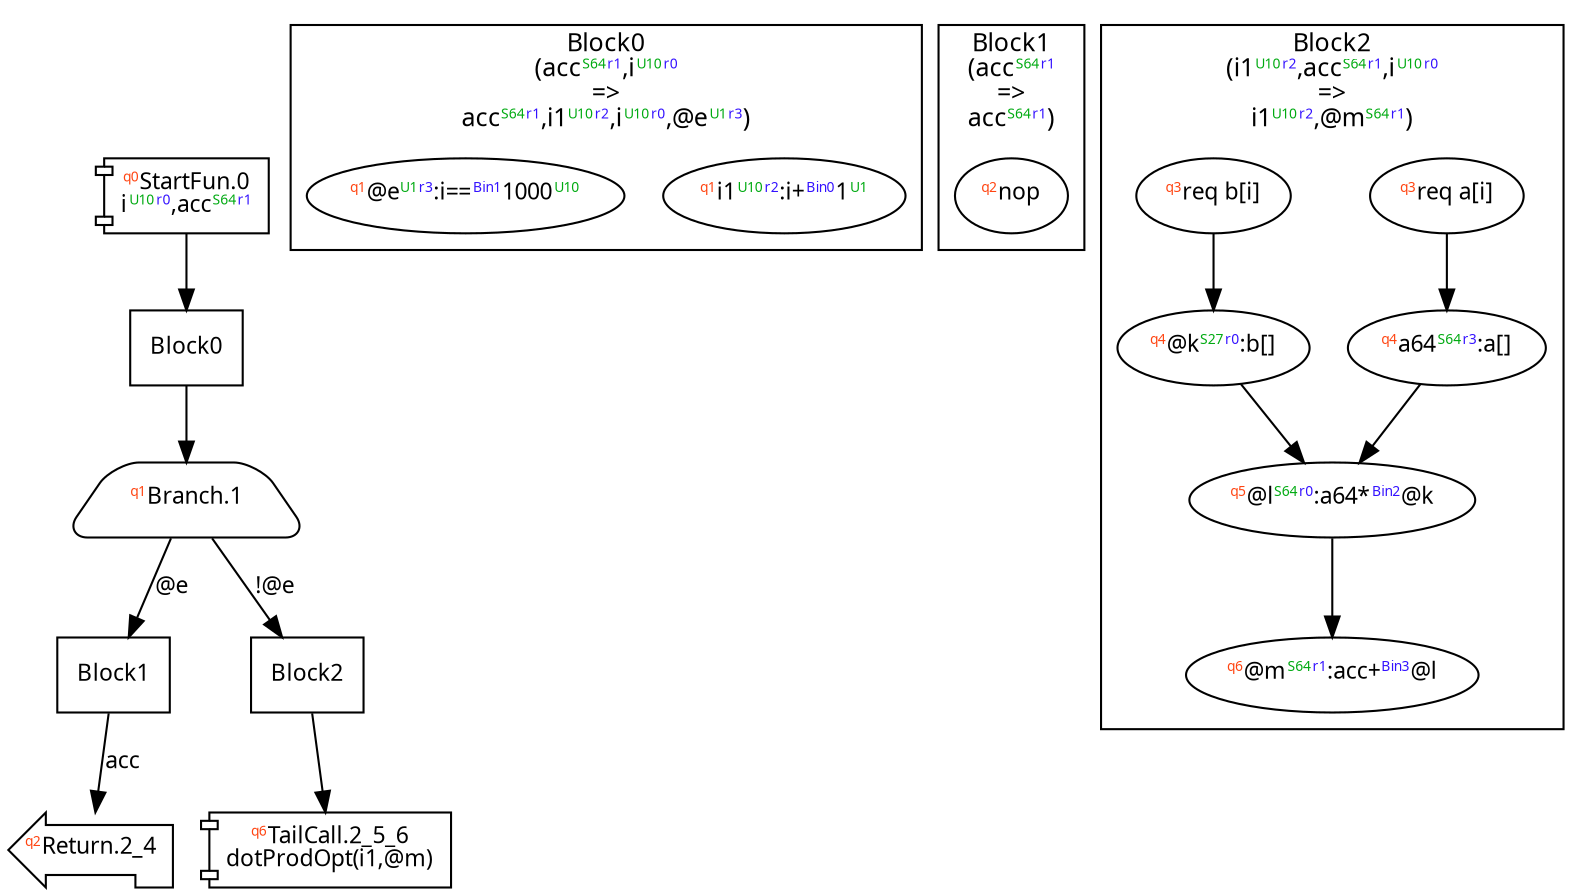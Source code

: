 digraph Program_ {
  graph [fontname = "Monaco", fontsize = 12, ranksep = 0.5];
  node [shape = box, fontname = "Monaco", fontsize = 11; colorscheme = pastel19];
  edge [fontname = "Monaco", fontsize = 11; colorscheme = pastel19];
  Jump0[label = <<font color="#ff4411" point-size="8"><sup>q0</sup></font>StartFun.0<br/>i<font color="#00aa11" point-size="8"><sup>U10</sup></font><font color="#3311ff" point-size="8"><sup>r0</sup></font>,acc<font color="#00aa11" point-size="8"><sup>S64</sup></font><font color="#3311ff" point-size="8"><sup>r1</sup></font>>; shape = component];
  Jump0 -> Block0;
  Jump1[
    label = <<font color="#ff4411" point-size="8"><sup>q1</sup></font>Branch.1>;
    shape = trapezium; style = rounded;
  ];
  Block0 -> Jump1;
  Jump1 -> Block1 [label=<@e>];
  Jump1 -> Block2 [label=<!@e>];
  Jump2_4[label = <<font color="#ff4411" point-size="8"><sup>q2</sup></font>Return.2_4>; shape = lpromoter];
  Block1 -> Jump2_4 [label=<acc>];
  Jump2_5_6[label = <<font color="#ff4411" point-size="8"><sup>q6</sup></font>TailCall.2_5_6<br/>dotProdOpt(i1,@m)>; shape = component];
  Block2 -> Jump2_5_6;
  Block0 [label = "Block0"];
  Block1 [label = "Block1"];
  Block2 [label = "Block2"];
  subgraph cluster_dfg_Block0 {
    node [shape = oval];
    label = <Block0<br/>(acc<font color="#00aa11" point-size="8"><sup>S64</sup></font><font color="#3311ff" point-size="8"><sup>r1</sup></font>,i<font color="#00aa11" point-size="8"><sup>U10</sup></font><font color="#3311ff" point-size="8"><sup>r0</sup></font><br/>=&gt;<br/>acc<font color="#00aa11" point-size="8"><sup>S64</sup></font><font color="#3311ff" point-size="8"><sup>r1</sup></font>,i1<font color="#00aa11" point-size="8"><sup>U10</sup></font><font color="#3311ff" point-size="8"><sup>r2</sup></font>,i<font color="#00aa11" point-size="8"><sup>U10</sup></font><font color="#3311ff" point-size="8"><sup>r0</sup></font>,@e<font color="#00aa11" point-size="8"><sup>U1</sup></font><font color="#3311ff" point-size="8"><sup>r3</sup></font>)>;
    1 [label=<<font color="#ff4411" point-size="8"><sup>q1</sup></font>i1<font color="#00aa11" point-size="8"><sup>U10</sup></font><font color="#3311ff" point-size="8"><sup>r2</sup></font>:i+<font color="#3311ff" point-size="8"><sup>Bin0</sup></font>1<font color="#00aa11" point-size="8"><sup>U1</sup></font>>];
    3 [label=<<font color="#ff4411" point-size="8"><sup>q1</sup></font>@e<font color="#00aa11" point-size="8"><sup>U1</sup></font><font color="#3311ff" point-size="8"><sup>r3</sup></font>:i==<font color="#3311ff" point-size="8"><sup>Bin1</sup></font>1000<font color="#00aa11" point-size="8"><sup>U10</sup></font>>];
  }
  subgraph cluster_dfg_Block1 {
    node [shape = oval];
    label = <Block1<br/>(acc<font color="#00aa11" point-size="8"><sup>S64</sup></font><font color="#3311ff" point-size="8"><sup>r1</sup></font><br/>=&gt;<br/>acc<font color="#00aa11" point-size="8"><sup>S64</sup></font><font color="#3311ff" point-size="8"><sup>r1</sup></font>)>;
    4 [label=<<font color="#ff4411" point-size="8"><sup>q2</sup></font>nop>];
  }
  subgraph cluster_dfg_Block2 {
    node [shape = oval];
    label = <Block2<br/>(i1<font color="#00aa11" point-size="8"><sup>U10</sup></font><font color="#3311ff" point-size="8"><sup>r2</sup></font>,acc<font color="#00aa11" point-size="8"><sup>S64</sup></font><font color="#3311ff" point-size="8"><sup>r1</sup></font>,i<font color="#00aa11" point-size="8"><sup>U10</sup></font><font color="#3311ff" point-size="8"><sup>r0</sup></font><br/>=&gt;<br/>i1<font color="#00aa11" point-size="8"><sup>U10</sup></font><font color="#3311ff" point-size="8"><sup>r2</sup></font>,@m<font color="#00aa11" point-size="8"><sup>S64</sup></font><font color="#3311ff" point-size="8"><sup>r1</sup></font>)>;
    5 [label=<<font color="#ff4411" point-size="8"><sup>q3</sup></font>req a[i&#93;>];
    10 [label=<<font color="#ff4411" point-size="8"><sup>q6</sup></font>@m<font color="#00aa11" point-size="8"><sup>S64</sup></font><font color="#3311ff" point-size="8"><sup>r1</sup></font>:acc+<font color="#3311ff" point-size="8"><sup>Bin3</sup></font>@l>];
    6 [label=<<font color="#ff4411" point-size="8"><sup>q4</sup></font>a64<font color="#00aa11" point-size="8"><sup>S64</sup></font><font color="#3311ff" point-size="8"><sup>r3</sup></font>:a[&#93;>];
    9 [label=<<font color="#ff4411" point-size="8"><sup>q5</sup></font>@l<font color="#00aa11" point-size="8"><sup>S64</sup></font><font color="#3311ff" point-size="8"><sup>r0</sup></font>:a64*<font color="#3311ff" point-size="8"><sup>Bin2</sup></font>@k>];
    7 [label=<<font color="#ff4411" point-size="8"><sup>q3</sup></font>req b[i&#93;>];
    8 [label=<<font color="#ff4411" point-size="8"><sup>q4</sup></font>@k<font color="#00aa11" point-size="8"><sup>S27</sup></font><font color="#3311ff" point-size="8"><sup>r0</sup></font>:b[&#93;>];
    6 -> 9;
    8 -> 9;
    9 -> 10;
    5 -> 6 [style = solid];
    7 -> 8 [style = solid];
  }
}
